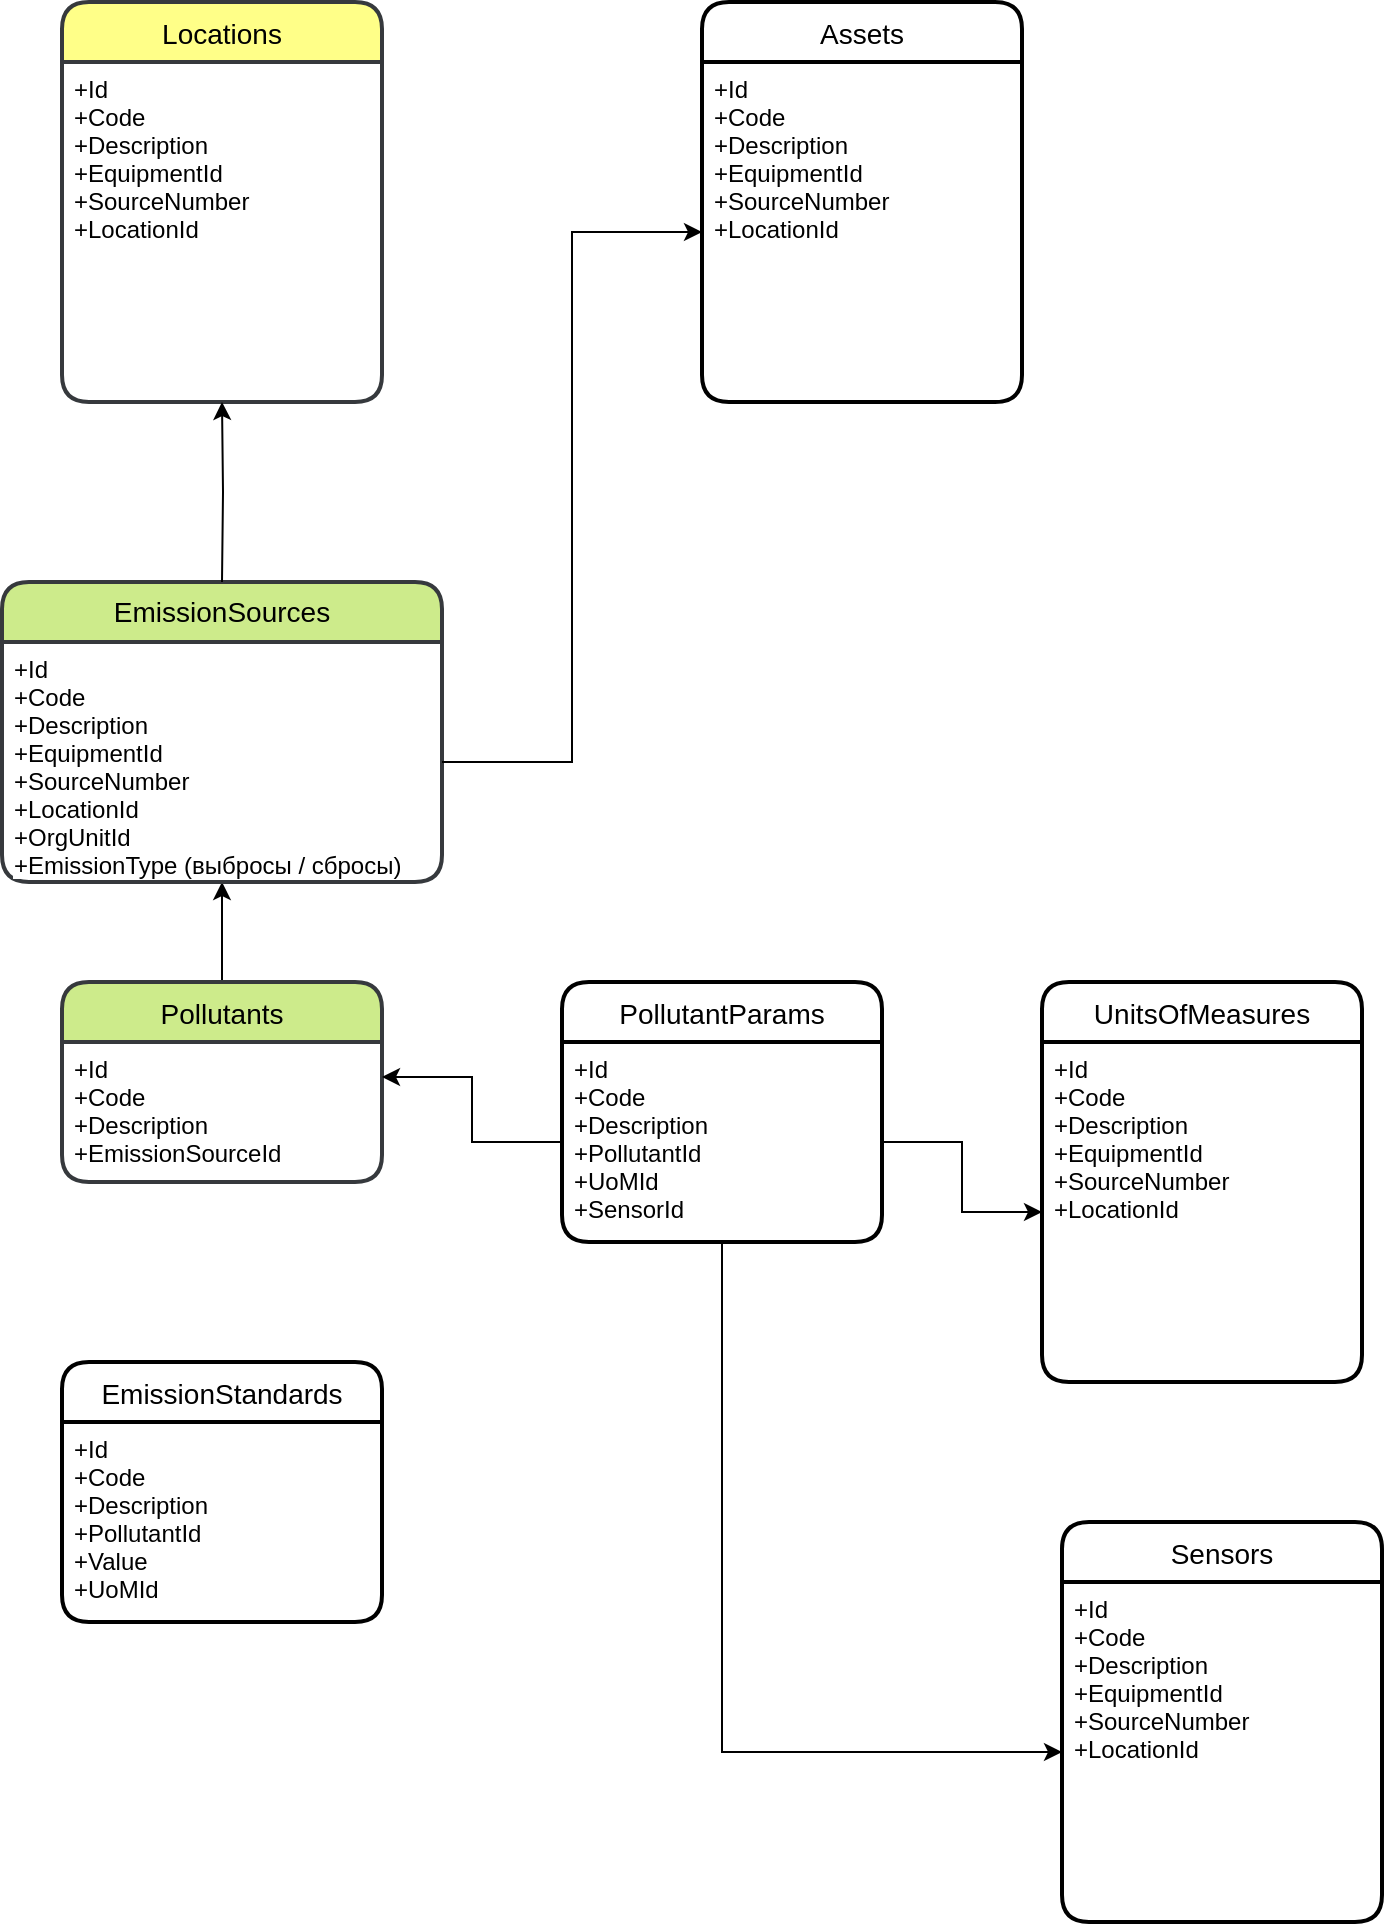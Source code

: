 <mxfile version="20.3.0" type="device"><diagram id="cIYItfEItNQAuekIytoO" name="Page-1"><mxGraphModel dx="1422" dy="1965" grid="1" gridSize="10" guides="1" tooltips="1" connect="1" arrows="1" fold="1" page="1" pageScale="1" pageWidth="850" pageHeight="1100" math="0" shadow="0"><root><mxCell id="0"/><mxCell id="1" parent="0"/><mxCell id="lrBZz7Vom6kzmI5lHfnq-8" style="edgeStyle=orthogonalEdgeStyle;rounded=0;orthogonalLoop=1;jettySize=auto;html=1;" parent="1" source="lrBZz7Vom6kzmI5lHfnq-2" target="lrBZz7Vom6kzmI5lHfnq-7" edge="1"><mxGeometry relative="1" as="geometry"/></mxCell><mxCell id="lrBZz7Vom6kzmI5lHfnq-2" value="Pollutants" style="swimlane;childLayout=stackLayout;horizontal=1;startSize=30;horizontalStack=0;rounded=1;fontSize=14;fontStyle=0;strokeWidth=2;resizeParent=0;resizeLast=1;shadow=0;dashed=0;align=center;fillColor=#cdeb8b;strokeColor=#36393d;" parent="1" vertex="1"><mxGeometry x="130" y="490" width="160" height="100" as="geometry"/></mxCell><mxCell id="lrBZz7Vom6kzmI5lHfnq-3" value="+Id&#10;+Code&#10;+Description&#10;+EmissionSourceId&#10;" style="align=left;strokeColor=none;fillColor=none;spacingLeft=4;fontSize=12;verticalAlign=top;resizable=0;rotatable=0;part=1;" parent="lrBZz7Vom6kzmI5lHfnq-2" vertex="1"><mxGeometry y="30" width="160" height="70" as="geometry"/></mxCell><mxCell id="lrBZz7Vom6kzmI5lHfnq-4" value="Assets" style="swimlane;childLayout=stackLayout;horizontal=1;startSize=30;horizontalStack=0;rounded=1;fontSize=14;fontStyle=0;strokeWidth=2;resizeParent=0;resizeLast=1;shadow=0;dashed=0;align=center;" parent="1" vertex="1"><mxGeometry x="450" width="160" height="200" as="geometry"/></mxCell><mxCell id="lrBZz7Vom6kzmI5lHfnq-5" value="+Id&#10;+Code&#10;+Description&#10;+EquipmentId&#10;+SourceNumber&#10;+LocationId&#10;" style="align=left;strokeColor=none;fillColor=none;spacingLeft=4;fontSize=12;verticalAlign=top;resizable=0;rotatable=0;part=1;" parent="lrBZz7Vom6kzmI5lHfnq-4" vertex="1"><mxGeometry y="30" width="160" height="170" as="geometry"/></mxCell><mxCell id="lrBZz7Vom6kzmI5lHfnq-6" value="EmissionSources" style="swimlane;childLayout=stackLayout;horizontal=1;startSize=30;horizontalStack=0;rounded=1;fontSize=14;fontStyle=0;strokeWidth=2;resizeParent=0;resizeLast=1;shadow=0;dashed=0;align=center;fillColor=#cdeb8b;strokeColor=#36393d;whiteSpace=wrap;" parent="1" vertex="1"><mxGeometry x="100" y="290" width="220" height="150" as="geometry"/></mxCell><mxCell id="lrBZz7Vom6kzmI5lHfnq-7" value="+Id&#10;+Code&#10;+Description&#10;+EquipmentId&#10;+SourceNumber&#10;+LocationId&#10;+OrgUnitId&#10;+EmissionType (выбросы / сбросы)" style="align=left;strokeColor=none;fillColor=none;spacingLeft=4;fontSize=12;verticalAlign=top;resizable=0;rotatable=0;part=1;labelBackgroundColor=default;" parent="lrBZz7Vom6kzmI5lHfnq-6" vertex="1"><mxGeometry y="30" width="220" height="120" as="geometry"/></mxCell><mxCell id="lrBZz7Vom6kzmI5lHfnq-9" style="edgeStyle=orthogonalEdgeStyle;rounded=0;orthogonalLoop=1;jettySize=auto;html=1;entryX=0;entryY=0.5;entryDx=0;entryDy=0;" parent="1" source="lrBZz7Vom6kzmI5lHfnq-7" target="lrBZz7Vom6kzmI5lHfnq-5" edge="1"><mxGeometry relative="1" as="geometry"/></mxCell><mxCell id="lrBZz7Vom6kzmI5lHfnq-10" value="Locations" style="swimlane;childLayout=stackLayout;horizontal=1;startSize=30;horizontalStack=0;rounded=1;fontSize=14;fontStyle=0;strokeWidth=2;resizeParent=0;resizeLast=1;shadow=0;dashed=0;align=center;fillColor=#ffff88;strokeColor=#36393d;" parent="1" vertex="1"><mxGeometry x="130" width="160" height="200" as="geometry"/></mxCell><mxCell id="lrBZz7Vom6kzmI5lHfnq-11" value="+Id&#10;+Code&#10;+Description&#10;+EquipmentId&#10;+SourceNumber&#10;+LocationId&#10;" style="align=left;strokeColor=none;fillColor=none;spacingLeft=4;fontSize=12;verticalAlign=top;resizable=0;rotatable=0;part=1;" parent="lrBZz7Vom6kzmI5lHfnq-10" vertex="1"><mxGeometry y="30" width="160" height="170" as="geometry"/></mxCell><mxCell id="lrBZz7Vom6kzmI5lHfnq-12" style="edgeStyle=orthogonalEdgeStyle;rounded=0;orthogonalLoop=1;jettySize=auto;html=1;" parent="1" target="lrBZz7Vom6kzmI5lHfnq-11" edge="1"><mxGeometry relative="1" as="geometry"><mxPoint x="210" y="290" as="sourcePoint"/></mxGeometry></mxCell><mxCell id="lrBZz7Vom6kzmI5lHfnq-13" value="PollutantParams" style="swimlane;childLayout=stackLayout;horizontal=1;startSize=30;horizontalStack=0;rounded=1;fontSize=14;fontStyle=0;strokeWidth=2;resizeParent=0;resizeLast=1;shadow=0;dashed=0;align=center;" parent="1" vertex="1"><mxGeometry x="380" y="490" width="160" height="130" as="geometry"/></mxCell><mxCell id="lrBZz7Vom6kzmI5lHfnq-14" value="+Id&#10;+Code&#10;+Description&#10;+PollutantId&#10;+UoMId&#10;+SensorId&#10;&#10;&#10;" style="align=left;strokeColor=none;fillColor=none;spacingLeft=4;fontSize=12;verticalAlign=top;resizable=0;rotatable=0;part=1;" parent="lrBZz7Vom6kzmI5lHfnq-13" vertex="1"><mxGeometry y="30" width="160" height="100" as="geometry"/></mxCell><mxCell id="lrBZz7Vom6kzmI5lHfnq-15" value="UnitsOfMeasures" style="swimlane;childLayout=stackLayout;horizontal=1;startSize=30;horizontalStack=0;rounded=1;fontSize=14;fontStyle=0;strokeWidth=2;resizeParent=0;resizeLast=1;shadow=0;dashed=0;align=center;" parent="1" vertex="1"><mxGeometry x="620" y="490" width="160" height="200" as="geometry"/></mxCell><mxCell id="lrBZz7Vom6kzmI5lHfnq-16" value="+Id&#10;+Code&#10;+Description&#10;+EquipmentId&#10;+SourceNumber&#10;+LocationId&#10;" style="align=left;strokeColor=none;fillColor=none;spacingLeft=4;fontSize=12;verticalAlign=top;resizable=0;rotatable=0;part=1;" parent="lrBZz7Vom6kzmI5lHfnq-15" vertex="1"><mxGeometry y="30" width="160" height="170" as="geometry"/></mxCell><mxCell id="lrBZz7Vom6kzmI5lHfnq-17" style="edgeStyle=orthogonalEdgeStyle;rounded=0;orthogonalLoop=1;jettySize=auto;html=1;entryX=1;entryY=0.25;entryDx=0;entryDy=0;" parent="1" source="lrBZz7Vom6kzmI5lHfnq-14" target="lrBZz7Vom6kzmI5lHfnq-3" edge="1"><mxGeometry relative="1" as="geometry"/></mxCell><mxCell id="lrBZz7Vom6kzmI5lHfnq-18" style="edgeStyle=orthogonalEdgeStyle;rounded=0;orthogonalLoop=1;jettySize=auto;html=1;" parent="1" source="lrBZz7Vom6kzmI5lHfnq-14" target="lrBZz7Vom6kzmI5lHfnq-16" edge="1"><mxGeometry relative="1" as="geometry"/></mxCell><mxCell id="lrBZz7Vom6kzmI5lHfnq-19" value="Sensors" style="swimlane;childLayout=stackLayout;horizontal=1;startSize=30;horizontalStack=0;rounded=1;fontSize=14;fontStyle=0;strokeWidth=2;resizeParent=0;resizeLast=1;shadow=0;dashed=0;align=center;" parent="1" vertex="1"><mxGeometry x="630" y="760" width="160" height="200" as="geometry"/></mxCell><mxCell id="lrBZz7Vom6kzmI5lHfnq-20" value="+Id&#10;+Code&#10;+Description&#10;+EquipmentId&#10;+SourceNumber&#10;+LocationId&#10;" style="align=left;strokeColor=none;fillColor=none;spacingLeft=4;fontSize=12;verticalAlign=top;resizable=0;rotatable=0;part=1;" parent="lrBZz7Vom6kzmI5lHfnq-19" vertex="1"><mxGeometry y="30" width="160" height="170" as="geometry"/></mxCell><mxCell id="lrBZz7Vom6kzmI5lHfnq-21" style="edgeStyle=orthogonalEdgeStyle;rounded=0;orthogonalLoop=1;jettySize=auto;html=1;entryX=0;entryY=0.5;entryDx=0;entryDy=0;exitX=0.5;exitY=1;exitDx=0;exitDy=0;" parent="1" source="lrBZz7Vom6kzmI5lHfnq-14" target="lrBZz7Vom6kzmI5lHfnq-20" edge="1"><mxGeometry relative="1" as="geometry"/></mxCell><mxCell id="lrBZz7Vom6kzmI5lHfnq-23" value="EmissionStandards" style="swimlane;childLayout=stackLayout;horizontal=1;startSize=30;horizontalStack=0;rounded=1;fontSize=14;fontStyle=0;strokeWidth=2;resizeParent=0;resizeLast=1;shadow=0;dashed=0;align=center;" parent="1" vertex="1"><mxGeometry x="130" y="680" width="160" height="130" as="geometry"/></mxCell><mxCell id="lrBZz7Vom6kzmI5lHfnq-24" value="+Id&#10;+Code&#10;+Description&#10;+PollutantId&#10;+Value&#10;+UoMId&#10;&#10;" style="align=left;strokeColor=none;fillColor=none;spacingLeft=4;fontSize=12;verticalAlign=top;resizable=0;rotatable=0;part=1;" parent="lrBZz7Vom6kzmI5lHfnq-23" vertex="1"><mxGeometry y="30" width="160" height="100" as="geometry"/></mxCell></root></mxGraphModel></diagram></mxfile>